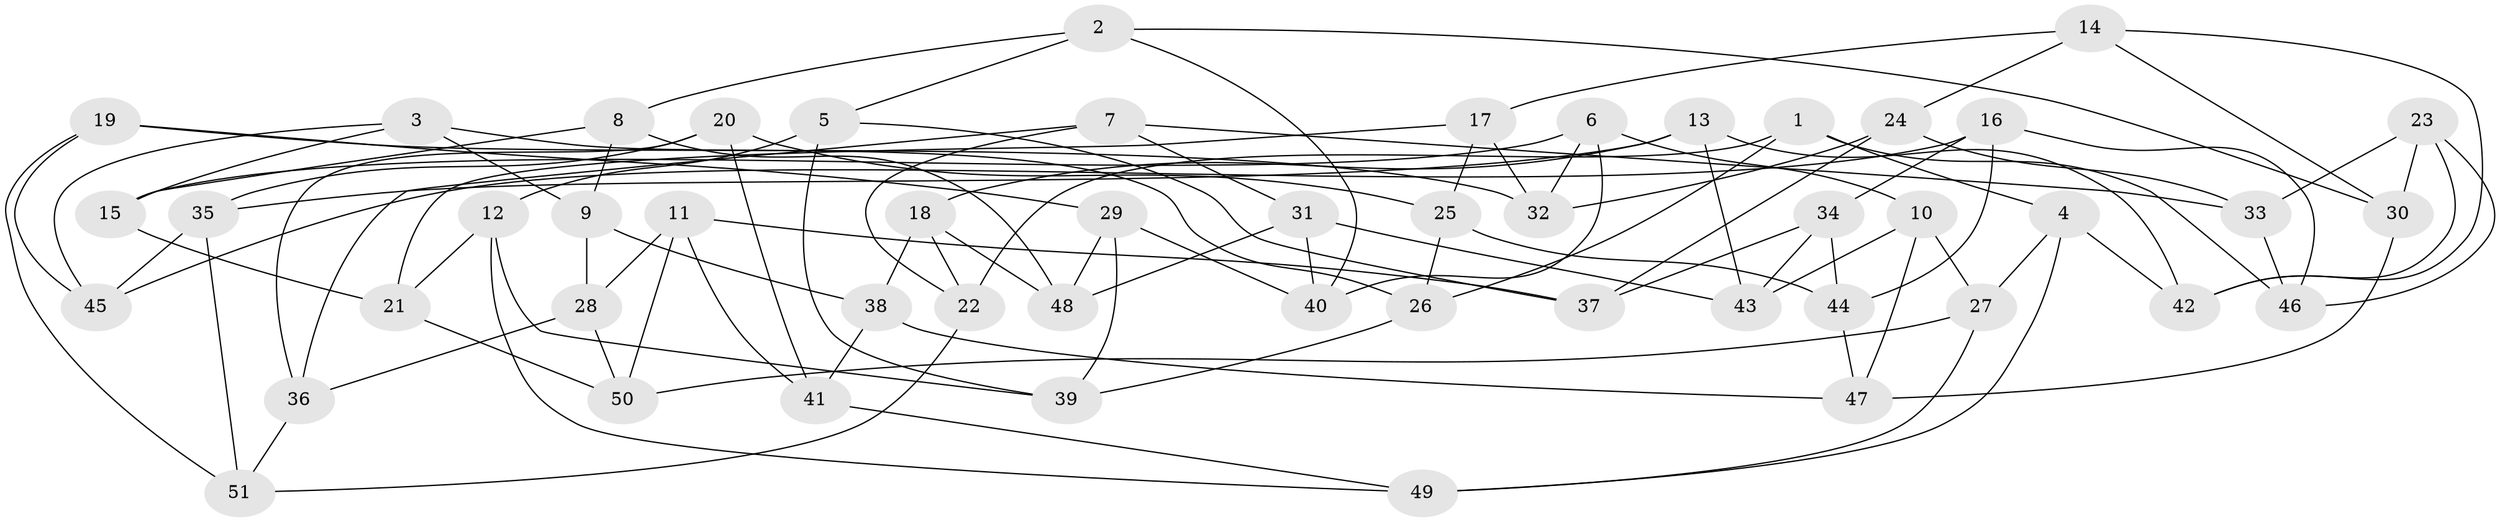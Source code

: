 // coarse degree distribution, {8: 0.25, 6: 0.3125, 5: 0.25, 7: 0.125, 4: 0.0625}
// Generated by graph-tools (version 1.1) at 2025/38/03/04/25 23:38:06]
// undirected, 51 vertices, 102 edges
graph export_dot {
  node [color=gray90,style=filled];
  1;
  2;
  3;
  4;
  5;
  6;
  7;
  8;
  9;
  10;
  11;
  12;
  13;
  14;
  15;
  16;
  17;
  18;
  19;
  20;
  21;
  22;
  23;
  24;
  25;
  26;
  27;
  28;
  29;
  30;
  31;
  32;
  33;
  34;
  35;
  36;
  37;
  38;
  39;
  40;
  41;
  42;
  43;
  44;
  45;
  46;
  47;
  48;
  49;
  50;
  51;
  1 -- 46;
  1 -- 22;
  1 -- 26;
  1 -- 4;
  2 -- 40;
  2 -- 5;
  2 -- 30;
  2 -- 8;
  3 -- 26;
  3 -- 45;
  3 -- 15;
  3 -- 9;
  4 -- 49;
  4 -- 42;
  4 -- 27;
  5 -- 37;
  5 -- 12;
  5 -- 39;
  6 -- 40;
  6 -- 15;
  6 -- 10;
  6 -- 32;
  7 -- 33;
  7 -- 22;
  7 -- 36;
  7 -- 31;
  8 -- 48;
  8 -- 9;
  8 -- 15;
  9 -- 38;
  9 -- 28;
  10 -- 27;
  10 -- 43;
  10 -- 47;
  11 -- 41;
  11 -- 50;
  11 -- 37;
  11 -- 28;
  12 -- 49;
  12 -- 21;
  12 -- 39;
  13 -- 18;
  13 -- 35;
  13 -- 42;
  13 -- 43;
  14 -- 30;
  14 -- 17;
  14 -- 24;
  14 -- 42;
  15 -- 21;
  16 -- 34;
  16 -- 44;
  16 -- 45;
  16 -- 46;
  17 -- 32;
  17 -- 25;
  17 -- 21;
  18 -- 22;
  18 -- 48;
  18 -- 38;
  19 -- 45;
  19 -- 32;
  19 -- 51;
  19 -- 29;
  20 -- 36;
  20 -- 35;
  20 -- 41;
  20 -- 25;
  21 -- 50;
  22 -- 51;
  23 -- 46;
  23 -- 42;
  23 -- 33;
  23 -- 30;
  24 -- 33;
  24 -- 32;
  24 -- 37;
  25 -- 44;
  25 -- 26;
  26 -- 39;
  27 -- 49;
  27 -- 50;
  28 -- 50;
  28 -- 36;
  29 -- 48;
  29 -- 40;
  29 -- 39;
  30 -- 47;
  31 -- 43;
  31 -- 48;
  31 -- 40;
  33 -- 46;
  34 -- 43;
  34 -- 37;
  34 -- 44;
  35 -- 45;
  35 -- 51;
  36 -- 51;
  38 -- 47;
  38 -- 41;
  41 -- 49;
  44 -- 47;
}
